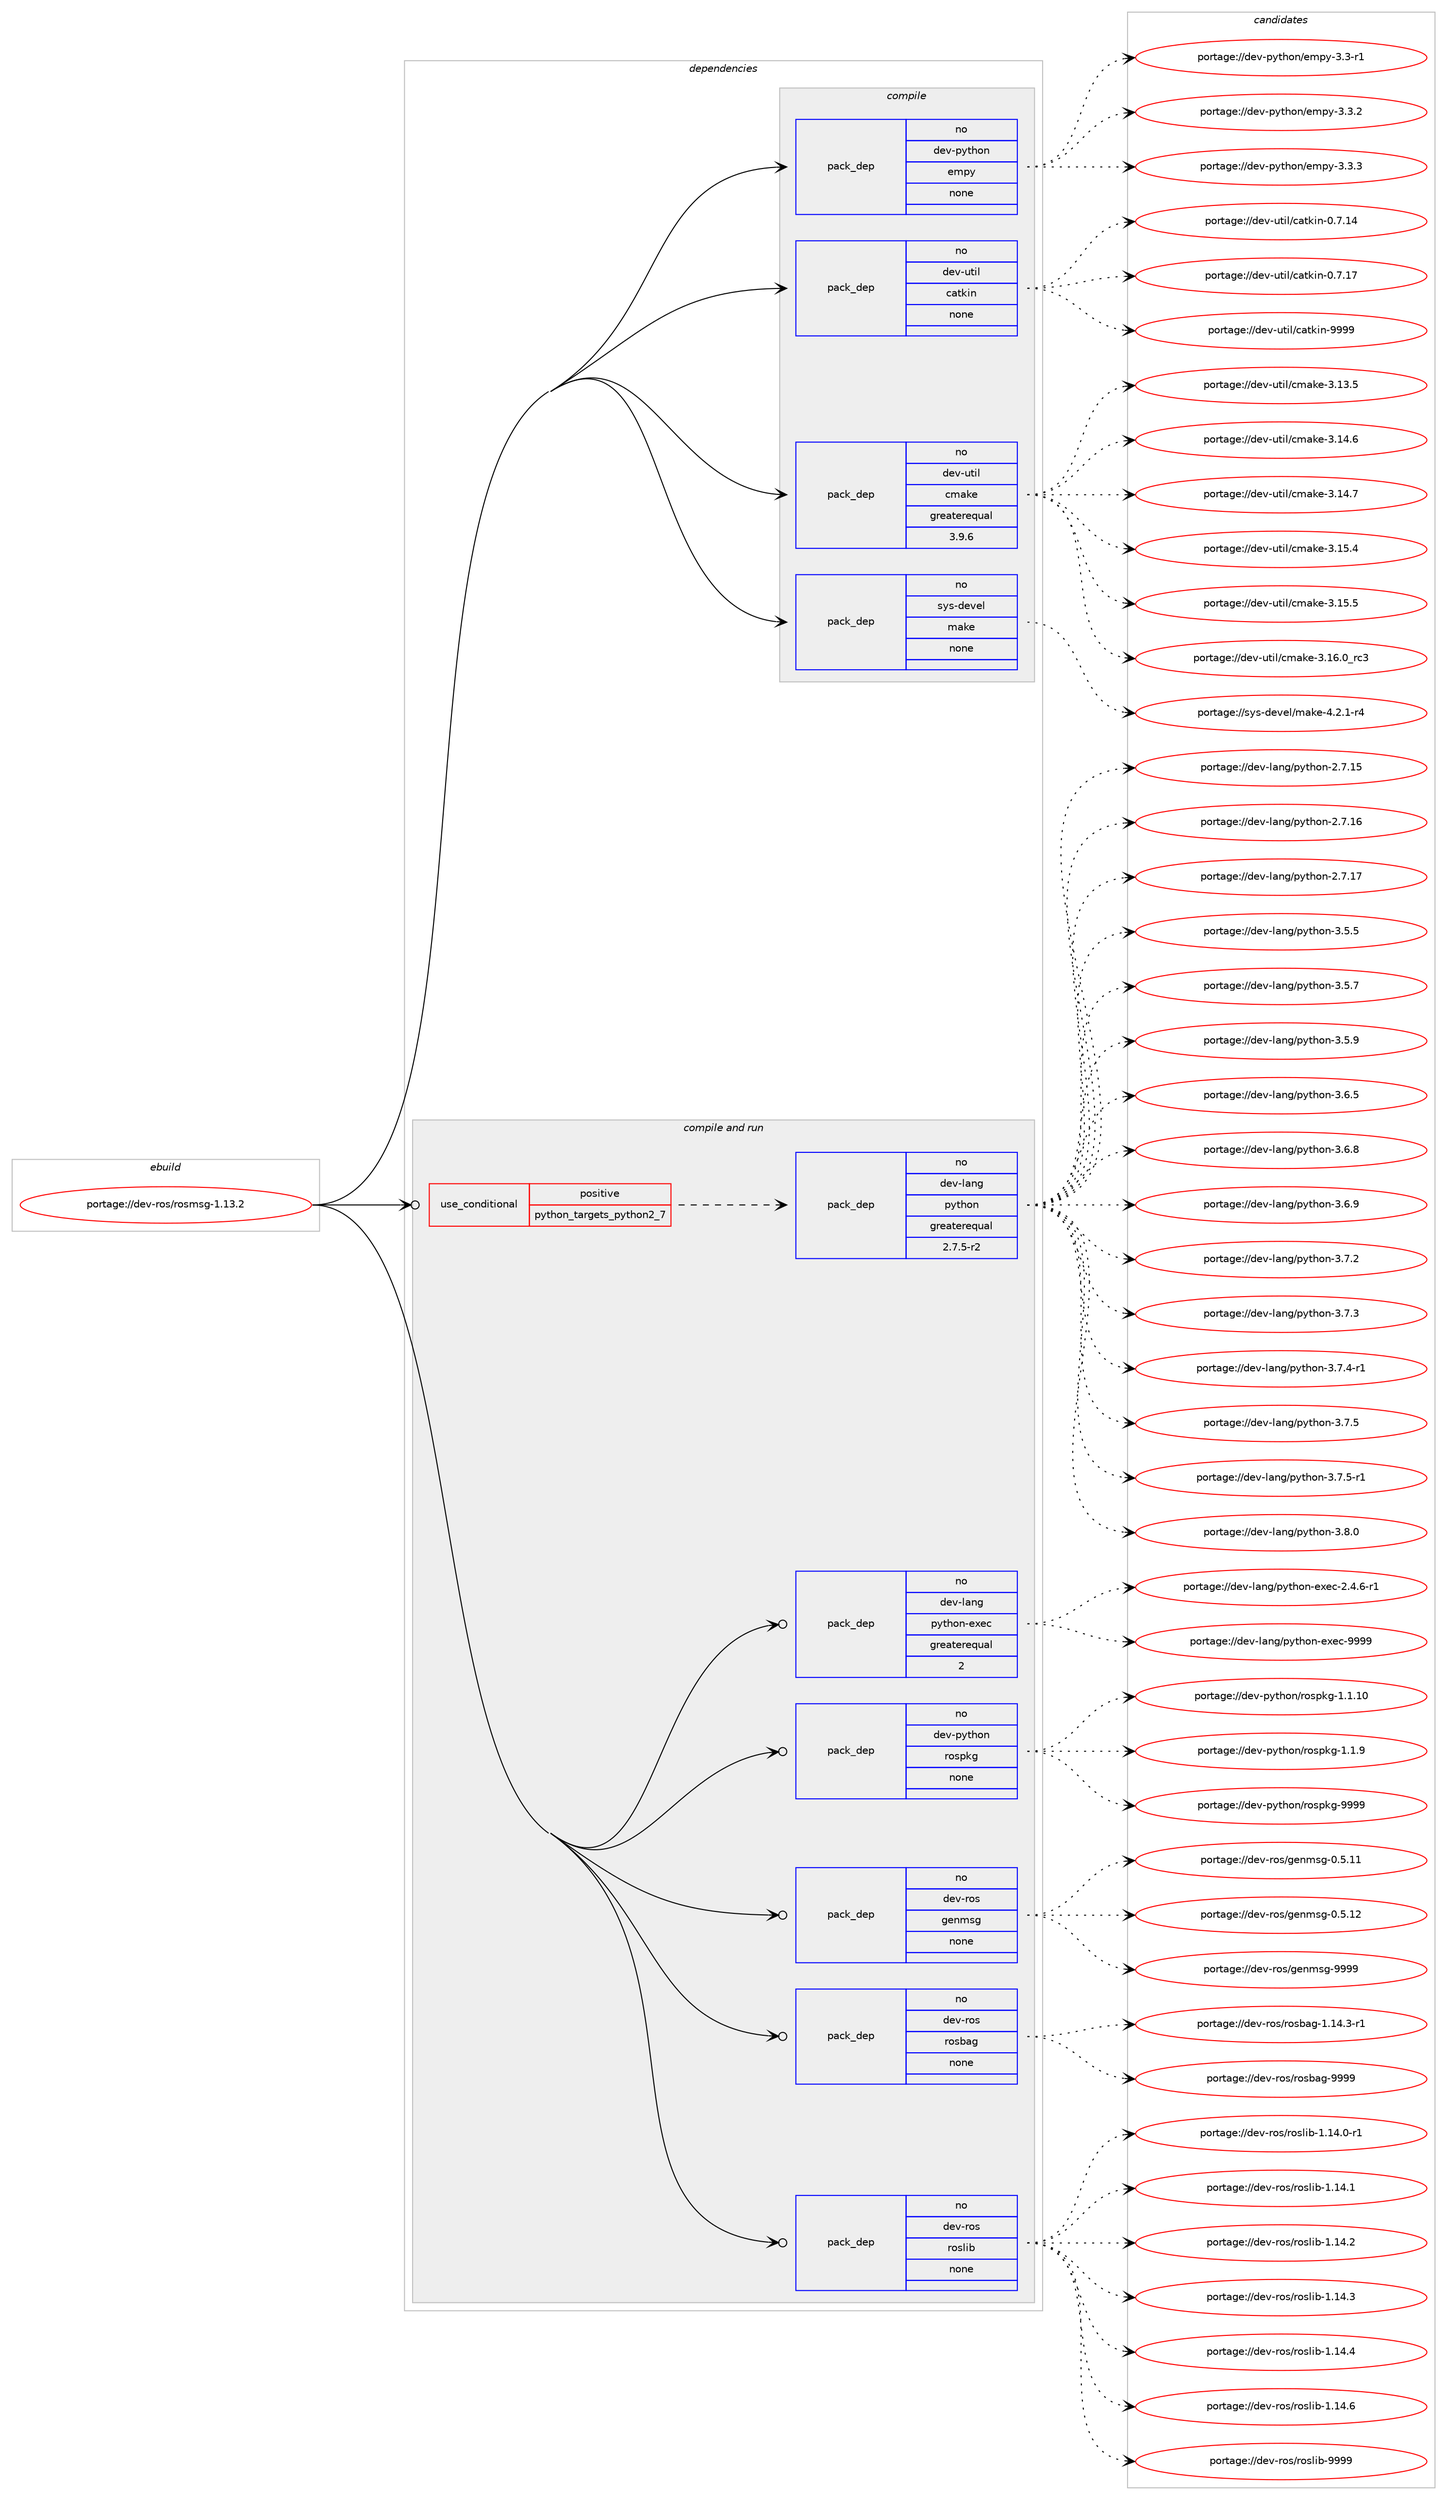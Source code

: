digraph prolog {

# *************
# Graph options
# *************

newrank=true;
concentrate=true;
compound=true;
graph [rankdir=LR,fontname=Helvetica,fontsize=10,ranksep=1.5];#, ranksep=2.5, nodesep=0.2];
edge  [arrowhead=vee];
node  [fontname=Helvetica,fontsize=10];

# **********
# The ebuild
# **********

subgraph cluster_leftcol {
color=gray;
rank=same;
label=<<i>ebuild</i>>;
id [label="portage://dev-ros/rosmsg-1.13.2", color=red, width=4, href="../dev-ros/rosmsg-1.13.2.svg"];
}

# ****************
# The dependencies
# ****************

subgraph cluster_midcol {
color=gray;
label=<<i>dependencies</i>>;
subgraph cluster_compile {
fillcolor="#eeeeee";
style=filled;
label=<<i>compile</i>>;
subgraph pack149746 {
dependency197272 [label=<<TABLE BORDER="0" CELLBORDER="1" CELLSPACING="0" CELLPADDING="4" WIDTH="220"><TR><TD ROWSPAN="6" CELLPADDING="30">pack_dep</TD></TR><TR><TD WIDTH="110">no</TD></TR><TR><TD>dev-python</TD></TR><TR><TD>empy</TD></TR><TR><TD>none</TD></TR><TR><TD></TD></TR></TABLE>>, shape=none, color=blue];
}
id:e -> dependency197272:w [weight=20,style="solid",arrowhead="vee"];
subgraph pack149747 {
dependency197273 [label=<<TABLE BORDER="0" CELLBORDER="1" CELLSPACING="0" CELLPADDING="4" WIDTH="220"><TR><TD ROWSPAN="6" CELLPADDING="30">pack_dep</TD></TR><TR><TD WIDTH="110">no</TD></TR><TR><TD>dev-util</TD></TR><TR><TD>catkin</TD></TR><TR><TD>none</TD></TR><TR><TD></TD></TR></TABLE>>, shape=none, color=blue];
}
id:e -> dependency197273:w [weight=20,style="solid",arrowhead="vee"];
subgraph pack149748 {
dependency197274 [label=<<TABLE BORDER="0" CELLBORDER="1" CELLSPACING="0" CELLPADDING="4" WIDTH="220"><TR><TD ROWSPAN="6" CELLPADDING="30">pack_dep</TD></TR><TR><TD WIDTH="110">no</TD></TR><TR><TD>dev-util</TD></TR><TR><TD>cmake</TD></TR><TR><TD>greaterequal</TD></TR><TR><TD>3.9.6</TD></TR></TABLE>>, shape=none, color=blue];
}
id:e -> dependency197274:w [weight=20,style="solid",arrowhead="vee"];
subgraph pack149749 {
dependency197275 [label=<<TABLE BORDER="0" CELLBORDER="1" CELLSPACING="0" CELLPADDING="4" WIDTH="220"><TR><TD ROWSPAN="6" CELLPADDING="30">pack_dep</TD></TR><TR><TD WIDTH="110">no</TD></TR><TR><TD>sys-devel</TD></TR><TR><TD>make</TD></TR><TR><TD>none</TD></TR><TR><TD></TD></TR></TABLE>>, shape=none, color=blue];
}
id:e -> dependency197275:w [weight=20,style="solid",arrowhead="vee"];
}
subgraph cluster_compileandrun {
fillcolor="#eeeeee";
style=filled;
label=<<i>compile and run</i>>;
subgraph cond44098 {
dependency197276 [label=<<TABLE BORDER="0" CELLBORDER="1" CELLSPACING="0" CELLPADDING="4"><TR><TD ROWSPAN="3" CELLPADDING="10">use_conditional</TD></TR><TR><TD>positive</TD></TR><TR><TD>python_targets_python2_7</TD></TR></TABLE>>, shape=none, color=red];
subgraph pack149750 {
dependency197277 [label=<<TABLE BORDER="0" CELLBORDER="1" CELLSPACING="0" CELLPADDING="4" WIDTH="220"><TR><TD ROWSPAN="6" CELLPADDING="30">pack_dep</TD></TR><TR><TD WIDTH="110">no</TD></TR><TR><TD>dev-lang</TD></TR><TR><TD>python</TD></TR><TR><TD>greaterequal</TD></TR><TR><TD>2.7.5-r2</TD></TR></TABLE>>, shape=none, color=blue];
}
dependency197276:e -> dependency197277:w [weight=20,style="dashed",arrowhead="vee"];
}
id:e -> dependency197276:w [weight=20,style="solid",arrowhead="odotvee"];
subgraph pack149751 {
dependency197278 [label=<<TABLE BORDER="0" CELLBORDER="1" CELLSPACING="0" CELLPADDING="4" WIDTH="220"><TR><TD ROWSPAN="6" CELLPADDING="30">pack_dep</TD></TR><TR><TD WIDTH="110">no</TD></TR><TR><TD>dev-lang</TD></TR><TR><TD>python-exec</TD></TR><TR><TD>greaterequal</TD></TR><TR><TD>2</TD></TR></TABLE>>, shape=none, color=blue];
}
id:e -> dependency197278:w [weight=20,style="solid",arrowhead="odotvee"];
subgraph pack149752 {
dependency197279 [label=<<TABLE BORDER="0" CELLBORDER="1" CELLSPACING="0" CELLPADDING="4" WIDTH="220"><TR><TD ROWSPAN="6" CELLPADDING="30">pack_dep</TD></TR><TR><TD WIDTH="110">no</TD></TR><TR><TD>dev-python</TD></TR><TR><TD>rospkg</TD></TR><TR><TD>none</TD></TR><TR><TD></TD></TR></TABLE>>, shape=none, color=blue];
}
id:e -> dependency197279:w [weight=20,style="solid",arrowhead="odotvee"];
subgraph pack149753 {
dependency197280 [label=<<TABLE BORDER="0" CELLBORDER="1" CELLSPACING="0" CELLPADDING="4" WIDTH="220"><TR><TD ROWSPAN="6" CELLPADDING="30">pack_dep</TD></TR><TR><TD WIDTH="110">no</TD></TR><TR><TD>dev-ros</TD></TR><TR><TD>genmsg</TD></TR><TR><TD>none</TD></TR><TR><TD></TD></TR></TABLE>>, shape=none, color=blue];
}
id:e -> dependency197280:w [weight=20,style="solid",arrowhead="odotvee"];
subgraph pack149754 {
dependency197281 [label=<<TABLE BORDER="0" CELLBORDER="1" CELLSPACING="0" CELLPADDING="4" WIDTH="220"><TR><TD ROWSPAN="6" CELLPADDING="30">pack_dep</TD></TR><TR><TD WIDTH="110">no</TD></TR><TR><TD>dev-ros</TD></TR><TR><TD>rosbag</TD></TR><TR><TD>none</TD></TR><TR><TD></TD></TR></TABLE>>, shape=none, color=blue];
}
id:e -> dependency197281:w [weight=20,style="solid",arrowhead="odotvee"];
subgraph pack149755 {
dependency197282 [label=<<TABLE BORDER="0" CELLBORDER="1" CELLSPACING="0" CELLPADDING="4" WIDTH="220"><TR><TD ROWSPAN="6" CELLPADDING="30">pack_dep</TD></TR><TR><TD WIDTH="110">no</TD></TR><TR><TD>dev-ros</TD></TR><TR><TD>roslib</TD></TR><TR><TD>none</TD></TR><TR><TD></TD></TR></TABLE>>, shape=none, color=blue];
}
id:e -> dependency197282:w [weight=20,style="solid",arrowhead="odotvee"];
}
subgraph cluster_run {
fillcolor="#eeeeee";
style=filled;
label=<<i>run</i>>;
}
}

# **************
# The candidates
# **************

subgraph cluster_choices {
rank=same;
color=gray;
label=<<i>candidates</i>>;

subgraph choice149746 {
color=black;
nodesep=1;
choiceportage1001011184511212111610411111047101109112121455146514511449 [label="portage://dev-python/empy-3.3-r1", color=red, width=4,href="../dev-python/empy-3.3-r1.svg"];
choiceportage1001011184511212111610411111047101109112121455146514650 [label="portage://dev-python/empy-3.3.2", color=red, width=4,href="../dev-python/empy-3.3.2.svg"];
choiceportage1001011184511212111610411111047101109112121455146514651 [label="portage://dev-python/empy-3.3.3", color=red, width=4,href="../dev-python/empy-3.3.3.svg"];
dependency197272:e -> choiceportage1001011184511212111610411111047101109112121455146514511449:w [style=dotted,weight="100"];
dependency197272:e -> choiceportage1001011184511212111610411111047101109112121455146514650:w [style=dotted,weight="100"];
dependency197272:e -> choiceportage1001011184511212111610411111047101109112121455146514651:w [style=dotted,weight="100"];
}
subgraph choice149747 {
color=black;
nodesep=1;
choiceportage1001011184511711610510847999711610710511045484655464952 [label="portage://dev-util/catkin-0.7.14", color=red, width=4,href="../dev-util/catkin-0.7.14.svg"];
choiceportage1001011184511711610510847999711610710511045484655464955 [label="portage://dev-util/catkin-0.7.17", color=red, width=4,href="../dev-util/catkin-0.7.17.svg"];
choiceportage100101118451171161051084799971161071051104557575757 [label="portage://dev-util/catkin-9999", color=red, width=4,href="../dev-util/catkin-9999.svg"];
dependency197273:e -> choiceportage1001011184511711610510847999711610710511045484655464952:w [style=dotted,weight="100"];
dependency197273:e -> choiceportage1001011184511711610510847999711610710511045484655464955:w [style=dotted,weight="100"];
dependency197273:e -> choiceportage100101118451171161051084799971161071051104557575757:w [style=dotted,weight="100"];
}
subgraph choice149748 {
color=black;
nodesep=1;
choiceportage1001011184511711610510847991099710710145514649514653 [label="portage://dev-util/cmake-3.13.5", color=red, width=4,href="../dev-util/cmake-3.13.5.svg"];
choiceportage1001011184511711610510847991099710710145514649524654 [label="portage://dev-util/cmake-3.14.6", color=red, width=4,href="../dev-util/cmake-3.14.6.svg"];
choiceportage1001011184511711610510847991099710710145514649524655 [label="portage://dev-util/cmake-3.14.7", color=red, width=4,href="../dev-util/cmake-3.14.7.svg"];
choiceportage1001011184511711610510847991099710710145514649534652 [label="portage://dev-util/cmake-3.15.4", color=red, width=4,href="../dev-util/cmake-3.15.4.svg"];
choiceportage1001011184511711610510847991099710710145514649534653 [label="portage://dev-util/cmake-3.15.5", color=red, width=4,href="../dev-util/cmake-3.15.5.svg"];
choiceportage1001011184511711610510847991099710710145514649544648951149951 [label="portage://dev-util/cmake-3.16.0_rc3", color=red, width=4,href="../dev-util/cmake-3.16.0_rc3.svg"];
dependency197274:e -> choiceportage1001011184511711610510847991099710710145514649514653:w [style=dotted,weight="100"];
dependency197274:e -> choiceportage1001011184511711610510847991099710710145514649524654:w [style=dotted,weight="100"];
dependency197274:e -> choiceportage1001011184511711610510847991099710710145514649524655:w [style=dotted,weight="100"];
dependency197274:e -> choiceportage1001011184511711610510847991099710710145514649534652:w [style=dotted,weight="100"];
dependency197274:e -> choiceportage1001011184511711610510847991099710710145514649534653:w [style=dotted,weight="100"];
dependency197274:e -> choiceportage1001011184511711610510847991099710710145514649544648951149951:w [style=dotted,weight="100"];
}
subgraph choice149749 {
color=black;
nodesep=1;
choiceportage1151211154510010111810110847109971071014552465046494511452 [label="portage://sys-devel/make-4.2.1-r4", color=red, width=4,href="../sys-devel/make-4.2.1-r4.svg"];
dependency197275:e -> choiceportage1151211154510010111810110847109971071014552465046494511452:w [style=dotted,weight="100"];
}
subgraph choice149750 {
color=black;
nodesep=1;
choiceportage10010111845108971101034711212111610411111045504655464953 [label="portage://dev-lang/python-2.7.15", color=red, width=4,href="../dev-lang/python-2.7.15.svg"];
choiceportage10010111845108971101034711212111610411111045504655464954 [label="portage://dev-lang/python-2.7.16", color=red, width=4,href="../dev-lang/python-2.7.16.svg"];
choiceportage10010111845108971101034711212111610411111045504655464955 [label="portage://dev-lang/python-2.7.17", color=red, width=4,href="../dev-lang/python-2.7.17.svg"];
choiceportage100101118451089711010347112121116104111110455146534653 [label="portage://dev-lang/python-3.5.5", color=red, width=4,href="../dev-lang/python-3.5.5.svg"];
choiceportage100101118451089711010347112121116104111110455146534655 [label="portage://dev-lang/python-3.5.7", color=red, width=4,href="../dev-lang/python-3.5.7.svg"];
choiceportage100101118451089711010347112121116104111110455146534657 [label="portage://dev-lang/python-3.5.9", color=red, width=4,href="../dev-lang/python-3.5.9.svg"];
choiceportage100101118451089711010347112121116104111110455146544653 [label="portage://dev-lang/python-3.6.5", color=red, width=4,href="../dev-lang/python-3.6.5.svg"];
choiceportage100101118451089711010347112121116104111110455146544656 [label="portage://dev-lang/python-3.6.8", color=red, width=4,href="../dev-lang/python-3.6.8.svg"];
choiceportage100101118451089711010347112121116104111110455146544657 [label="portage://dev-lang/python-3.6.9", color=red, width=4,href="../dev-lang/python-3.6.9.svg"];
choiceportage100101118451089711010347112121116104111110455146554650 [label="portage://dev-lang/python-3.7.2", color=red, width=4,href="../dev-lang/python-3.7.2.svg"];
choiceportage100101118451089711010347112121116104111110455146554651 [label="portage://dev-lang/python-3.7.3", color=red, width=4,href="../dev-lang/python-3.7.3.svg"];
choiceportage1001011184510897110103471121211161041111104551465546524511449 [label="portage://dev-lang/python-3.7.4-r1", color=red, width=4,href="../dev-lang/python-3.7.4-r1.svg"];
choiceportage100101118451089711010347112121116104111110455146554653 [label="portage://dev-lang/python-3.7.5", color=red, width=4,href="../dev-lang/python-3.7.5.svg"];
choiceportage1001011184510897110103471121211161041111104551465546534511449 [label="portage://dev-lang/python-3.7.5-r1", color=red, width=4,href="../dev-lang/python-3.7.5-r1.svg"];
choiceportage100101118451089711010347112121116104111110455146564648 [label="portage://dev-lang/python-3.8.0", color=red, width=4,href="../dev-lang/python-3.8.0.svg"];
dependency197277:e -> choiceportage10010111845108971101034711212111610411111045504655464953:w [style=dotted,weight="100"];
dependency197277:e -> choiceportage10010111845108971101034711212111610411111045504655464954:w [style=dotted,weight="100"];
dependency197277:e -> choiceportage10010111845108971101034711212111610411111045504655464955:w [style=dotted,weight="100"];
dependency197277:e -> choiceportage100101118451089711010347112121116104111110455146534653:w [style=dotted,weight="100"];
dependency197277:e -> choiceportage100101118451089711010347112121116104111110455146534655:w [style=dotted,weight="100"];
dependency197277:e -> choiceportage100101118451089711010347112121116104111110455146534657:w [style=dotted,weight="100"];
dependency197277:e -> choiceportage100101118451089711010347112121116104111110455146544653:w [style=dotted,weight="100"];
dependency197277:e -> choiceportage100101118451089711010347112121116104111110455146544656:w [style=dotted,weight="100"];
dependency197277:e -> choiceportage100101118451089711010347112121116104111110455146544657:w [style=dotted,weight="100"];
dependency197277:e -> choiceportage100101118451089711010347112121116104111110455146554650:w [style=dotted,weight="100"];
dependency197277:e -> choiceportage100101118451089711010347112121116104111110455146554651:w [style=dotted,weight="100"];
dependency197277:e -> choiceportage1001011184510897110103471121211161041111104551465546524511449:w [style=dotted,weight="100"];
dependency197277:e -> choiceportage100101118451089711010347112121116104111110455146554653:w [style=dotted,weight="100"];
dependency197277:e -> choiceportage1001011184510897110103471121211161041111104551465546534511449:w [style=dotted,weight="100"];
dependency197277:e -> choiceportage100101118451089711010347112121116104111110455146564648:w [style=dotted,weight="100"];
}
subgraph choice149751 {
color=black;
nodesep=1;
choiceportage10010111845108971101034711212111610411111045101120101994550465246544511449 [label="portage://dev-lang/python-exec-2.4.6-r1", color=red, width=4,href="../dev-lang/python-exec-2.4.6-r1.svg"];
choiceportage10010111845108971101034711212111610411111045101120101994557575757 [label="portage://dev-lang/python-exec-9999", color=red, width=4,href="../dev-lang/python-exec-9999.svg"];
dependency197278:e -> choiceportage10010111845108971101034711212111610411111045101120101994550465246544511449:w [style=dotted,weight="100"];
dependency197278:e -> choiceportage10010111845108971101034711212111610411111045101120101994557575757:w [style=dotted,weight="100"];
}
subgraph choice149752 {
color=black;
nodesep=1;
choiceportage100101118451121211161041111104711411111511210710345494649464948 [label="portage://dev-python/rospkg-1.1.10", color=red, width=4,href="../dev-python/rospkg-1.1.10.svg"];
choiceportage1001011184511212111610411111047114111115112107103454946494657 [label="portage://dev-python/rospkg-1.1.9", color=red, width=4,href="../dev-python/rospkg-1.1.9.svg"];
choiceportage10010111845112121116104111110471141111151121071034557575757 [label="portage://dev-python/rospkg-9999", color=red, width=4,href="../dev-python/rospkg-9999.svg"];
dependency197279:e -> choiceportage100101118451121211161041111104711411111511210710345494649464948:w [style=dotted,weight="100"];
dependency197279:e -> choiceportage1001011184511212111610411111047114111115112107103454946494657:w [style=dotted,weight="100"];
dependency197279:e -> choiceportage10010111845112121116104111110471141111151121071034557575757:w [style=dotted,weight="100"];
}
subgraph choice149753 {
color=black;
nodesep=1;
choiceportage100101118451141111154710310111010911510345484653464949 [label="portage://dev-ros/genmsg-0.5.11", color=red, width=4,href="../dev-ros/genmsg-0.5.11.svg"];
choiceportage100101118451141111154710310111010911510345484653464950 [label="portage://dev-ros/genmsg-0.5.12", color=red, width=4,href="../dev-ros/genmsg-0.5.12.svg"];
choiceportage10010111845114111115471031011101091151034557575757 [label="portage://dev-ros/genmsg-9999", color=red, width=4,href="../dev-ros/genmsg-9999.svg"];
dependency197280:e -> choiceportage100101118451141111154710310111010911510345484653464949:w [style=dotted,weight="100"];
dependency197280:e -> choiceportage100101118451141111154710310111010911510345484653464950:w [style=dotted,weight="100"];
dependency197280:e -> choiceportage10010111845114111115471031011101091151034557575757:w [style=dotted,weight="100"];
}
subgraph choice149754 {
color=black;
nodesep=1;
choiceportage10010111845114111115471141111159897103454946495246514511449 [label="portage://dev-ros/rosbag-1.14.3-r1", color=red, width=4,href="../dev-ros/rosbag-1.14.3-r1.svg"];
choiceportage100101118451141111154711411111598971034557575757 [label="portage://dev-ros/rosbag-9999", color=red, width=4,href="../dev-ros/rosbag-9999.svg"];
dependency197281:e -> choiceportage10010111845114111115471141111159897103454946495246514511449:w [style=dotted,weight="100"];
dependency197281:e -> choiceportage100101118451141111154711411111598971034557575757:w [style=dotted,weight="100"];
}
subgraph choice149755 {
color=black;
nodesep=1;
choiceportage100101118451141111154711411111510810598454946495246484511449 [label="portage://dev-ros/roslib-1.14.0-r1", color=red, width=4,href="../dev-ros/roslib-1.14.0-r1.svg"];
choiceportage10010111845114111115471141111151081059845494649524649 [label="portage://dev-ros/roslib-1.14.1", color=red, width=4,href="../dev-ros/roslib-1.14.1.svg"];
choiceportage10010111845114111115471141111151081059845494649524650 [label="portage://dev-ros/roslib-1.14.2", color=red, width=4,href="../dev-ros/roslib-1.14.2.svg"];
choiceportage10010111845114111115471141111151081059845494649524651 [label="portage://dev-ros/roslib-1.14.3", color=red, width=4,href="../dev-ros/roslib-1.14.3.svg"];
choiceportage10010111845114111115471141111151081059845494649524652 [label="portage://dev-ros/roslib-1.14.4", color=red, width=4,href="../dev-ros/roslib-1.14.4.svg"];
choiceportage10010111845114111115471141111151081059845494649524654 [label="portage://dev-ros/roslib-1.14.6", color=red, width=4,href="../dev-ros/roslib-1.14.6.svg"];
choiceportage1001011184511411111547114111115108105984557575757 [label="portage://dev-ros/roslib-9999", color=red, width=4,href="../dev-ros/roslib-9999.svg"];
dependency197282:e -> choiceportage100101118451141111154711411111510810598454946495246484511449:w [style=dotted,weight="100"];
dependency197282:e -> choiceportage10010111845114111115471141111151081059845494649524649:w [style=dotted,weight="100"];
dependency197282:e -> choiceportage10010111845114111115471141111151081059845494649524650:w [style=dotted,weight="100"];
dependency197282:e -> choiceportage10010111845114111115471141111151081059845494649524651:w [style=dotted,weight="100"];
dependency197282:e -> choiceportage10010111845114111115471141111151081059845494649524652:w [style=dotted,weight="100"];
dependency197282:e -> choiceportage10010111845114111115471141111151081059845494649524654:w [style=dotted,weight="100"];
dependency197282:e -> choiceportage1001011184511411111547114111115108105984557575757:w [style=dotted,weight="100"];
}
}

}
